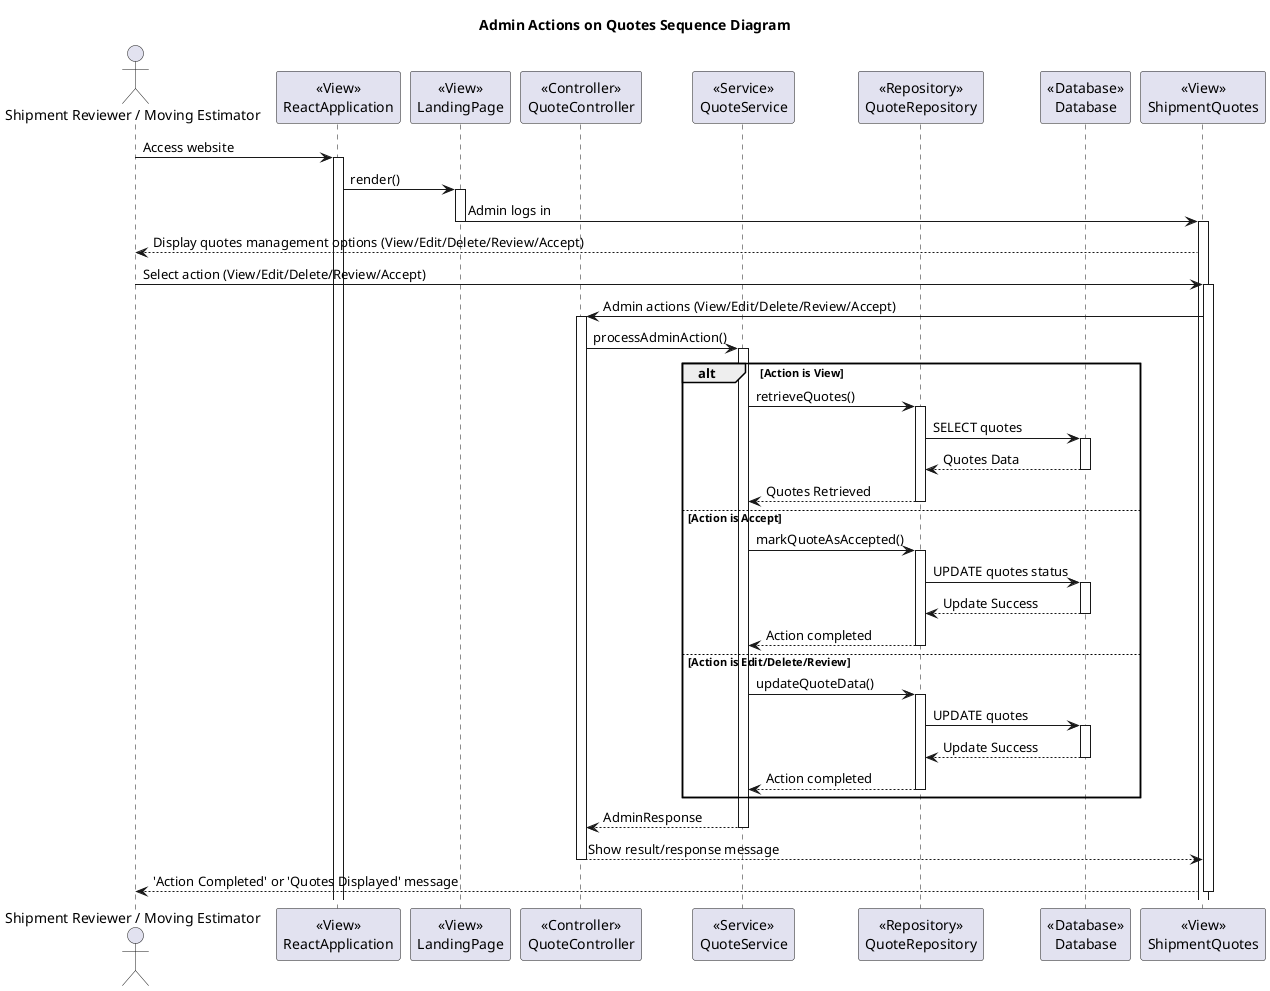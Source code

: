 @startuml
title Admin Actions on Quotes Sequence Diagram

actor "Shipment Reviewer / Moving Estimator" as Admin

participant ReactApplication as "<<View>>\nReactApplication"
participant LandingPage as "<<View>>\nLandingPage"
participant QuoteController as "<<Controller>>\nQuoteController"
participant QuoteService as "<<Service>>\nQuoteService"
participant QuoteRepository as "<<Repository>>\nQuoteRepository"
participant Database as "<<Database>>\nDatabase"
participant ShipmentQuotes as "<<View>>\nShipmentQuotes"

Admin -> ReactApplication : Access website
activate ReactApplication

ReactApplication -> LandingPage : render()
activate LandingPage

LandingPage -> ShipmentQuotes : Admin logs in
deactivate LandingPage
activate ShipmentQuotes

ShipmentQuotes --> Admin : Display quotes management options (View/Edit/Delete/Review/Accept)
Admin -> ShipmentQuotes : Select action (View/Edit/Delete/Review/Accept)
activate ShipmentQuotes

ShipmentQuotes -> QuoteController : Admin actions (View/Edit/Delete/Review/Accept)
activate QuoteController

QuoteController -> QuoteService : processAdminAction()
activate QuoteService

alt Action is View
    QuoteService -> QuoteRepository : retrieveQuotes()
    activate QuoteRepository

    QuoteRepository -> Database : SELECT quotes
    activate Database
    Database --> QuoteRepository : Quotes Data
    deactivate Database

    QuoteRepository --> QuoteService : Quotes Retrieved
    deactivate QuoteRepository
else Action is Accept
    QuoteService -> QuoteRepository : markQuoteAsAccepted()
    activate QuoteRepository

    QuoteRepository -> Database : UPDATE quotes status
    activate Database
    Database --> QuoteRepository : Update Success
    deactivate Database

    QuoteRepository --> QuoteService : Action completed
    deactivate QuoteRepository
else Action is Edit/Delete/Review
    QuoteService -> QuoteRepository : updateQuoteData()
    activate QuoteRepository

    QuoteRepository -> Database : UPDATE quotes
    activate Database
    Database --> QuoteRepository : Update Success
    deactivate Database

    QuoteRepository --> QuoteService : Action completed
    deactivate QuoteRepository
end

QuoteService --> QuoteController : AdminResponse
deactivate QuoteService

QuoteController --> ShipmentQuotes : Show result/response message
deactivate QuoteController

ShipmentQuotes --> Admin : 'Action Completed' or 'Quotes Displayed' message
deactivate ShipmentQuotes

@enduml
